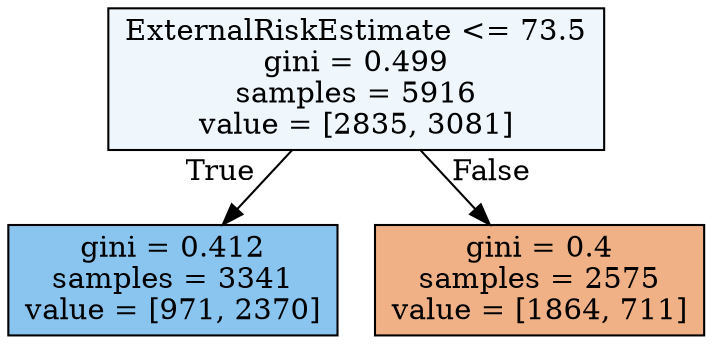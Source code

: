 digraph Tree {
node [shape=box, style="filled", color="black"] ;
0 [label="ExternalRiskEstimate <= 73.5\ngini = 0.499\nsamples = 5916\nvalue = [2835, 3081]", fillcolor="#eff7fd"] ;
1 [label="gini = 0.412\nsamples = 3341\nvalue = [971, 2370]", fillcolor="#8ac5f0"] ;
0 -> 1 [labeldistance=2.5, labelangle=45, headlabel="True"] ;
2 [label="gini = 0.4\nsamples = 2575\nvalue = [1864, 711]", fillcolor="#efb185"] ;
0 -> 2 [labeldistance=2.5, labelangle=-45, headlabel="False"] ;
}